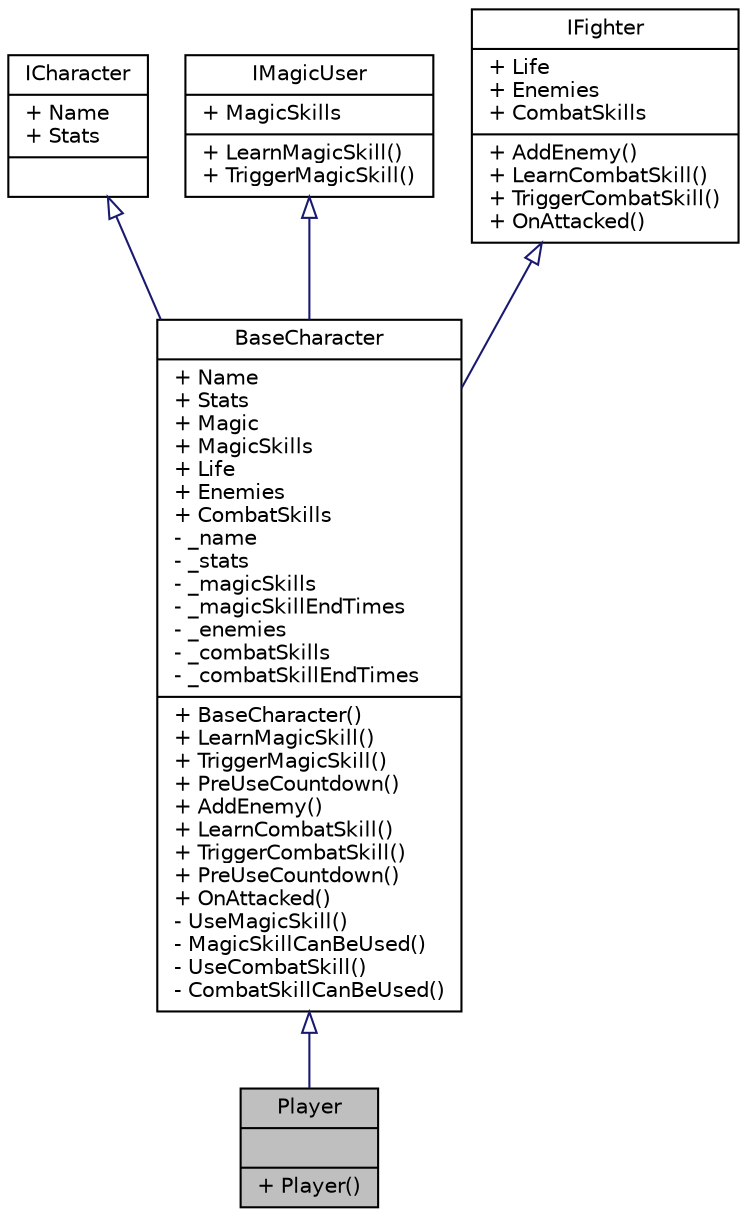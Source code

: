 digraph "Player"
{
 // INTERACTIVE_SVG=YES
  edge [fontname="Helvetica",fontsize="10",labelfontname="Helvetica",labelfontsize="10"];
  node [fontname="Helvetica",fontsize="10",shape=record];
  Node1 [label="{Player\n||+ Player()\l}",height=0.2,width=0.4,color="black", fillcolor="grey75", style="filled" fontcolor="black"];
  Node2 -> Node1 [dir="back",color="midnightblue",fontsize="10",style="solid",arrowtail="onormal",fontname="Helvetica"];
  Node2 [label="{BaseCharacter\n|+ Name\l+ Stats\l+ Magic\l+ MagicSkills\l+ Life\l+ Enemies\l+ CombatSkills\l- _name\l- _stats\l- _magicSkills\l- _magicSkillEndTimes\l- _enemies\l- _combatSkills\l- _combatSkillEndTimes\l|+ BaseCharacter()\l+ LearnMagicSkill()\l+ TriggerMagicSkill()\l+ PreUseCountdown()\l+ AddEnemy()\l+ LearnCombatSkill()\l+ TriggerCombatSkill()\l+ PreUseCountdown()\l+ OnAttacked()\l- UseMagicSkill()\l- MagicSkillCanBeUsed()\l- UseCombatSkill()\l- CombatSkillCanBeUsed()\l}",height=0.2,width=0.4,color="black", fillcolor="white", style="filled",URL="$d7/d90/class_action_rpg_kit_1_1_core_1_1_character_1_1_base_character.xhtml",tooltip="Base implementation of a Character."];
  Node3 -> Node2 [dir="back",color="midnightblue",fontsize="10",style="solid",arrowtail="onormal",fontname="Helvetica"];
  Node3 [label="{ICharacter\n|+ Name\l+ Stats\l|}",height=0.2,width=0.4,color="black", fillcolor="white", style="filled",URL="$dc/d2f/interface_action_rpg_kit_1_1_core_1_1_character_1_1_i_character.xhtml",tooltip="Characters populate the game world. They are defined by Stats."];
  Node4 -> Node2 [dir="back",color="midnightblue",fontsize="10",style="solid",arrowtail="onormal",fontname="Helvetica"];
  Node4 [label="{IMagicUser\n|+ MagicSkills\l|+ LearnMagicSkill()\l+ TriggerMagicSkill()\l}",height=0.2,width=0.4,color="black", fillcolor="white", style="filled",URL="$d9/d26/interface_action_rpg_kit_1_1_core_1_1_character_1_1_i_magic_user.xhtml",tooltip="Character can use Magic."];
  Node5 -> Node2 [dir="back",color="midnightblue",fontsize="10",style="solid",arrowtail="onormal",fontname="Helvetica"];
  Node5 [label="{IFighter\n|+ Life\l+ Enemies\l+ CombatSkills\l|+ AddEnemy()\l+ LearnCombatSkill()\l+ TriggerCombatSkill()\l+ OnAttacked()\l}",height=0.2,width=0.4,color="black", fillcolor="white", style="filled",URL="$d6/d4d/interface_action_rpg_kit_1_1_core_1_1_character_1_1_i_fighter.xhtml",tooltip="Character can fight."];
}
